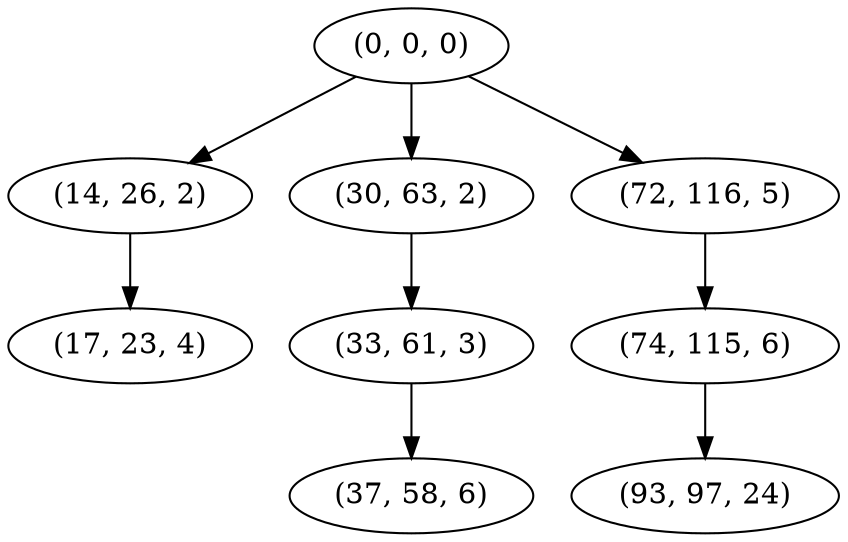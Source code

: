 digraph tree {
    "(0, 0, 0)";
    "(14, 26, 2)";
    "(17, 23, 4)";
    "(30, 63, 2)";
    "(33, 61, 3)";
    "(37, 58, 6)";
    "(72, 116, 5)";
    "(74, 115, 6)";
    "(93, 97, 24)";
    "(0, 0, 0)" -> "(14, 26, 2)";
    "(0, 0, 0)" -> "(30, 63, 2)";
    "(0, 0, 0)" -> "(72, 116, 5)";
    "(14, 26, 2)" -> "(17, 23, 4)";
    "(30, 63, 2)" -> "(33, 61, 3)";
    "(33, 61, 3)" -> "(37, 58, 6)";
    "(72, 116, 5)" -> "(74, 115, 6)";
    "(74, 115, 6)" -> "(93, 97, 24)";
}
